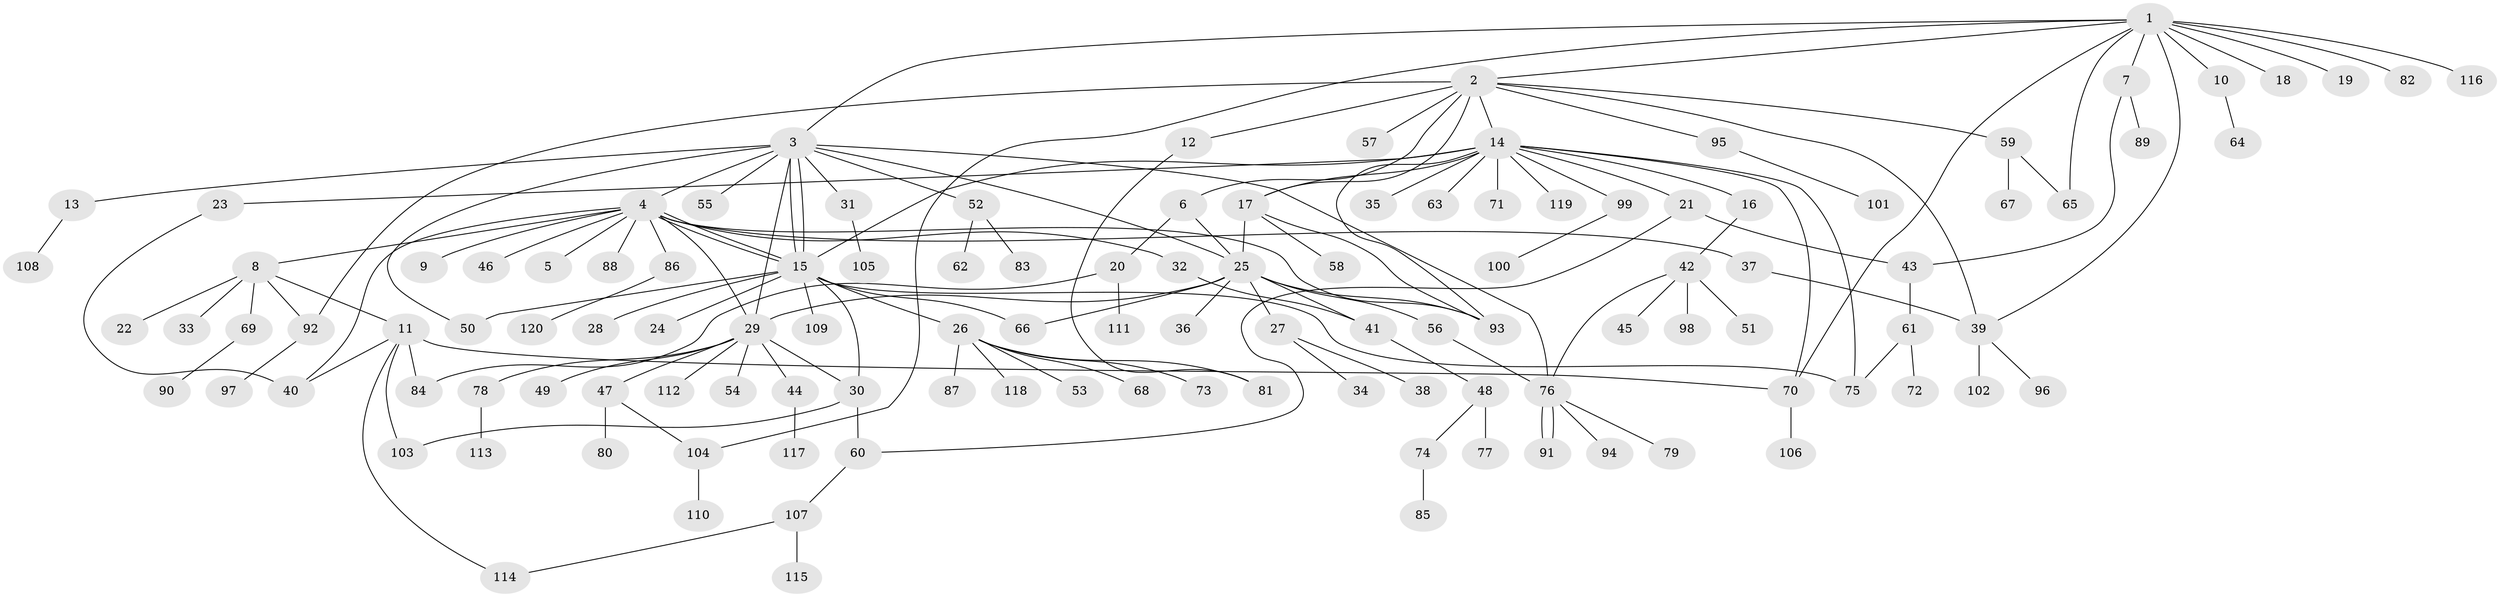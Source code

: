 // coarse degree distribution, {8: 0.06666666666666667, 10: 0.03333333333333333, 9: 0.016666666666666666, 2: 0.25, 4: 0.08333333333333333, 5: 0.03333333333333333, 1: 0.36666666666666664, 6: 0.03333333333333333, 7: 0.03333333333333333, 3: 0.08333333333333333}
// Generated by graph-tools (version 1.1) at 2025/50/03/04/25 22:50:27]
// undirected, 120 vertices, 155 edges
graph export_dot {
  node [color=gray90,style=filled];
  1;
  2;
  3;
  4;
  5;
  6;
  7;
  8;
  9;
  10;
  11;
  12;
  13;
  14;
  15;
  16;
  17;
  18;
  19;
  20;
  21;
  22;
  23;
  24;
  25;
  26;
  27;
  28;
  29;
  30;
  31;
  32;
  33;
  34;
  35;
  36;
  37;
  38;
  39;
  40;
  41;
  42;
  43;
  44;
  45;
  46;
  47;
  48;
  49;
  50;
  51;
  52;
  53;
  54;
  55;
  56;
  57;
  58;
  59;
  60;
  61;
  62;
  63;
  64;
  65;
  66;
  67;
  68;
  69;
  70;
  71;
  72;
  73;
  74;
  75;
  76;
  77;
  78;
  79;
  80;
  81;
  82;
  83;
  84;
  85;
  86;
  87;
  88;
  89;
  90;
  91;
  92;
  93;
  94;
  95;
  96;
  97;
  98;
  99;
  100;
  101;
  102;
  103;
  104;
  105;
  106;
  107;
  108;
  109;
  110;
  111;
  112;
  113;
  114;
  115;
  116;
  117;
  118;
  119;
  120;
  1 -- 2;
  1 -- 3;
  1 -- 7;
  1 -- 10;
  1 -- 18;
  1 -- 19;
  1 -- 39;
  1 -- 65;
  1 -- 70;
  1 -- 82;
  1 -- 104;
  1 -- 116;
  2 -- 6;
  2 -- 12;
  2 -- 14;
  2 -- 17;
  2 -- 39;
  2 -- 57;
  2 -- 59;
  2 -- 92;
  2 -- 95;
  3 -- 4;
  3 -- 13;
  3 -- 15;
  3 -- 15;
  3 -- 25;
  3 -- 29;
  3 -- 31;
  3 -- 50;
  3 -- 52;
  3 -- 55;
  3 -- 76;
  4 -- 5;
  4 -- 8;
  4 -- 9;
  4 -- 15;
  4 -- 15;
  4 -- 29;
  4 -- 32;
  4 -- 37;
  4 -- 40;
  4 -- 46;
  4 -- 86;
  4 -- 88;
  4 -- 93;
  6 -- 20;
  6 -- 25;
  7 -- 43;
  7 -- 89;
  8 -- 11;
  8 -- 22;
  8 -- 33;
  8 -- 69;
  8 -- 92;
  10 -- 64;
  11 -- 40;
  11 -- 70;
  11 -- 84;
  11 -- 103;
  11 -- 114;
  12 -- 81;
  13 -- 108;
  14 -- 15;
  14 -- 16;
  14 -- 17;
  14 -- 21;
  14 -- 23;
  14 -- 35;
  14 -- 63;
  14 -- 70;
  14 -- 71;
  14 -- 75;
  14 -- 93;
  14 -- 99;
  14 -- 119;
  15 -- 24;
  15 -- 26;
  15 -- 28;
  15 -- 30;
  15 -- 50;
  15 -- 66;
  15 -- 75;
  15 -- 109;
  16 -- 42;
  17 -- 25;
  17 -- 58;
  17 -- 93;
  20 -- 84;
  20 -- 111;
  21 -- 43;
  21 -- 60;
  23 -- 40;
  25 -- 27;
  25 -- 29;
  25 -- 36;
  25 -- 41;
  25 -- 56;
  25 -- 66;
  25 -- 93;
  26 -- 53;
  26 -- 68;
  26 -- 73;
  26 -- 81;
  26 -- 87;
  26 -- 118;
  27 -- 34;
  27 -- 38;
  29 -- 30;
  29 -- 44;
  29 -- 47;
  29 -- 49;
  29 -- 54;
  29 -- 78;
  29 -- 112;
  30 -- 60;
  30 -- 103;
  31 -- 105;
  32 -- 41;
  37 -- 39;
  39 -- 96;
  39 -- 102;
  41 -- 48;
  42 -- 45;
  42 -- 51;
  42 -- 76;
  42 -- 98;
  43 -- 61;
  44 -- 117;
  47 -- 80;
  47 -- 104;
  48 -- 74;
  48 -- 77;
  52 -- 62;
  52 -- 83;
  56 -- 76;
  59 -- 65;
  59 -- 67;
  60 -- 107;
  61 -- 72;
  61 -- 75;
  69 -- 90;
  70 -- 106;
  74 -- 85;
  76 -- 79;
  76 -- 91;
  76 -- 91;
  76 -- 94;
  78 -- 113;
  86 -- 120;
  92 -- 97;
  95 -- 101;
  99 -- 100;
  104 -- 110;
  107 -- 114;
  107 -- 115;
}
